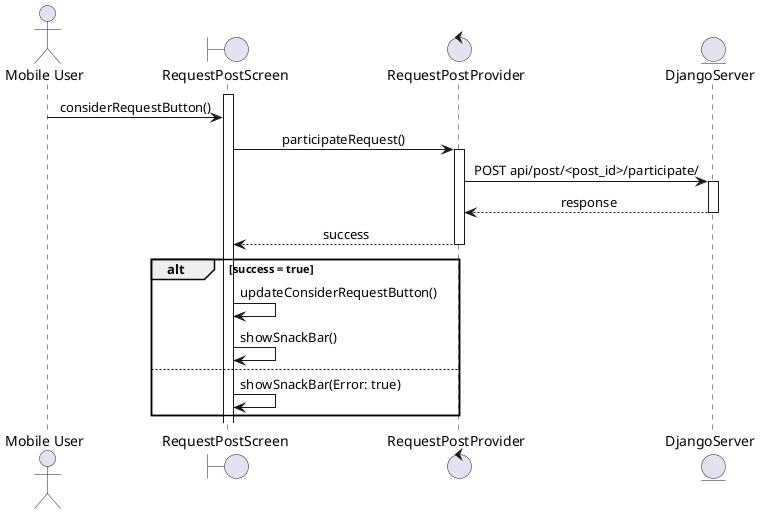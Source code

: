 @startuml uc1-sequence
skinparam sequenceMessageAlign center
actor       "Mobile User"       as actor
boundary    RequestPostScreen    as ui
control     RequestPostProvider  as provider
entity      DjangoServer      as server

activate ui
actor -> ui: considerRequestButton()
ui -> provider: participateRequest()
activate provider
provider -> server: POST api/post/<post_id>/participate/
activate server
return response
return success
alt success = true
    ui -> ui: updateConsiderRequestButton()
    ui -> ui: showSnackBar()
else
    ui -> ui: showSnackBar(Error: true)
end
@enduml